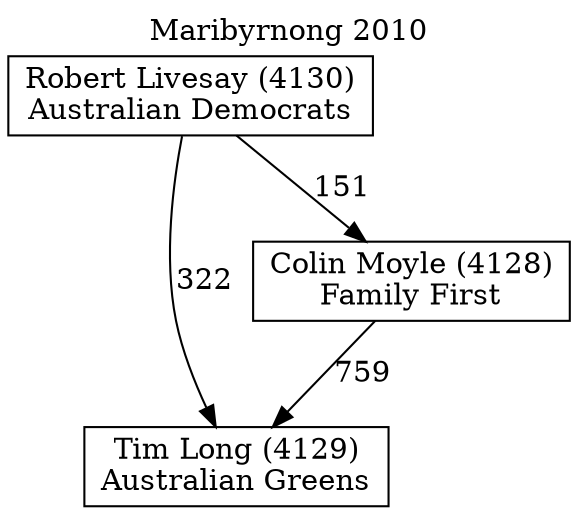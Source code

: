 // House preference flow
digraph "Tim Long (4129)_Maribyrnong_2010" {
	graph [label="Maribyrnong 2010" labelloc=t mclimit=10]
	node [shape=box]
	"Tim Long (4129)" [label="Tim Long (4129)
Australian Greens"]
	"Colin Moyle (4128)" [label="Colin Moyle (4128)
Family First"]
	"Robert Livesay (4130)" [label="Robert Livesay (4130)
Australian Democrats"]
	"Tim Long (4129)" [label="Tim Long (4129)
Australian Greens"]
	"Robert Livesay (4130)" [label="Robert Livesay (4130)
Australian Democrats"]
	"Robert Livesay (4130)" [label="Robert Livesay (4130)
Australian Democrats"]
	"Colin Moyle (4128)" [label="Colin Moyle (4128)
Family First"]
	"Robert Livesay (4130)" [label="Robert Livesay (4130)
Australian Democrats"]
	"Robert Livesay (4130)" [label="Robert Livesay (4130)
Australian Democrats"]
	"Colin Moyle (4128)" -> "Tim Long (4129)" [label=759]
	"Robert Livesay (4130)" -> "Colin Moyle (4128)" [label=151]
	"Robert Livesay (4130)" -> "Tim Long (4129)" [label=322]
}
